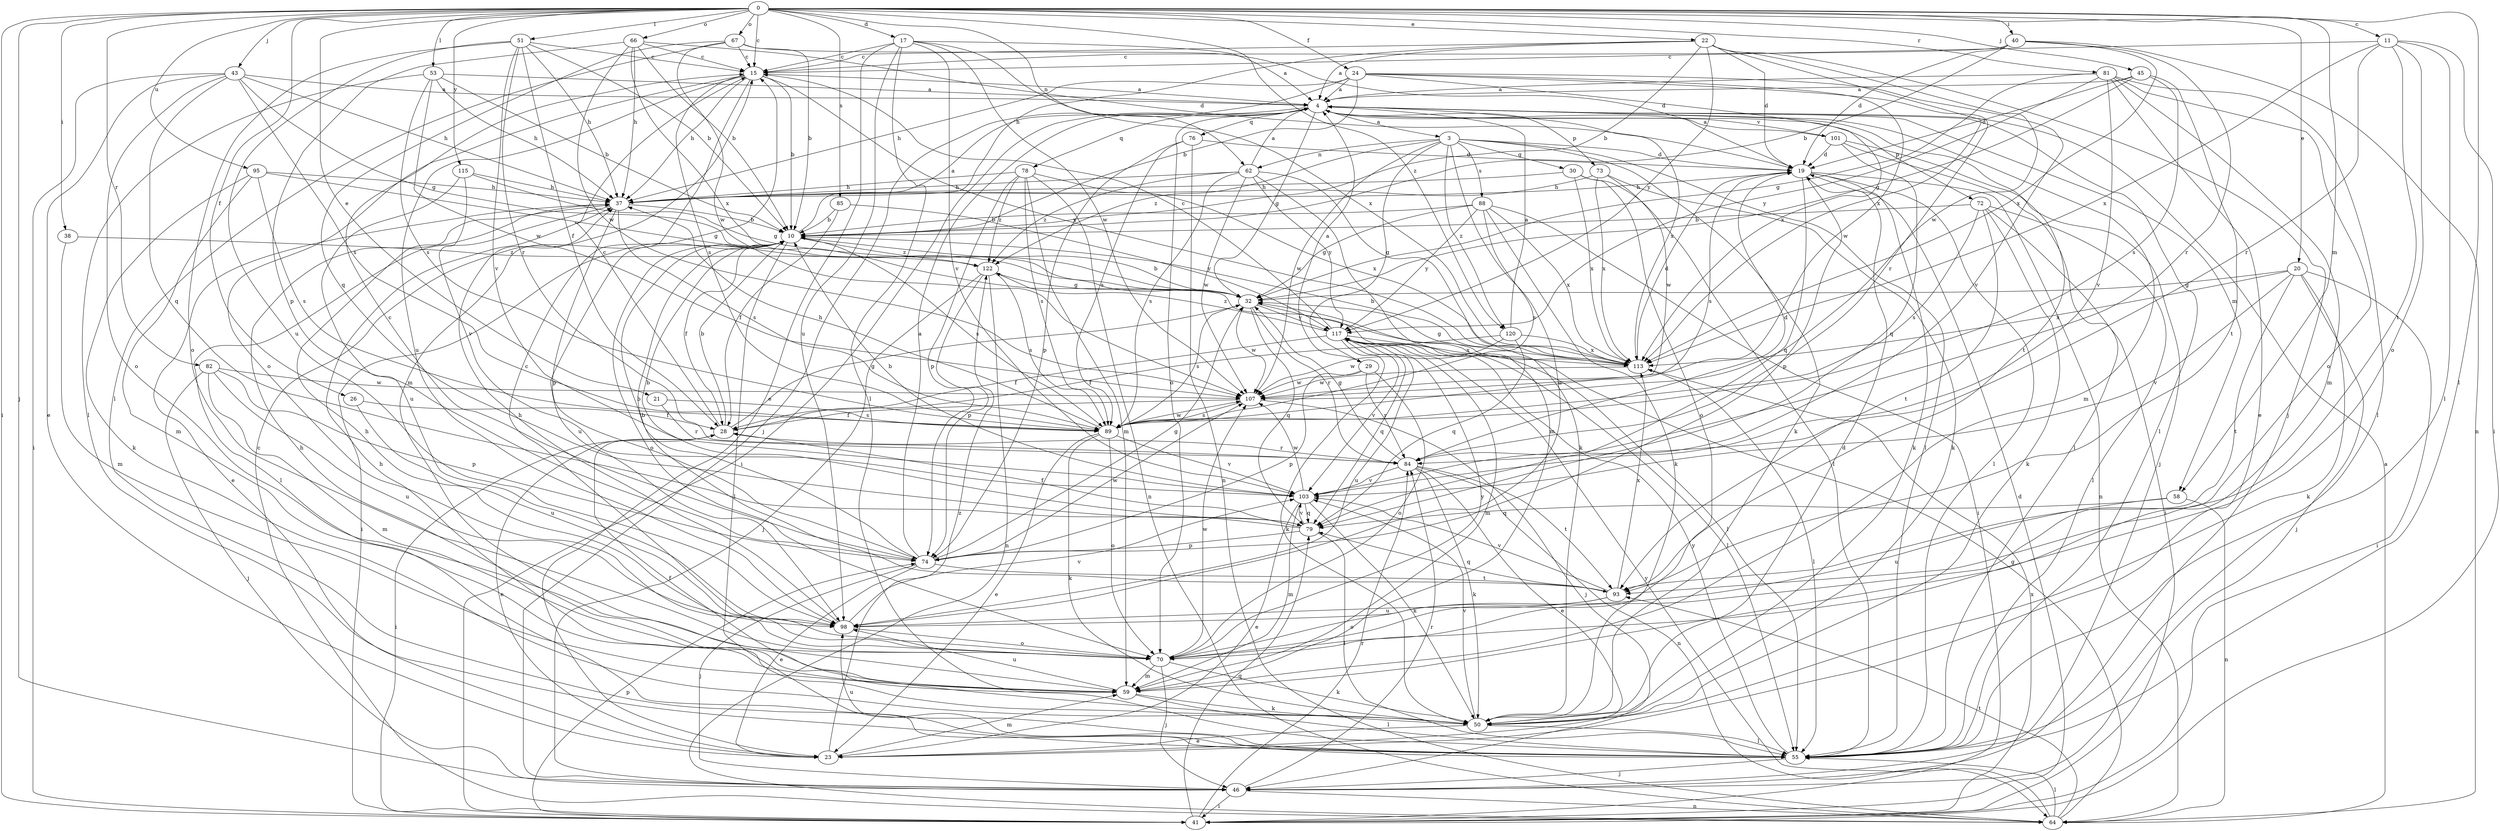 strict digraph  {
0;
3;
4;
10;
11;
15;
17;
19;
20;
21;
22;
23;
24;
26;
28;
29;
30;
32;
37;
38;
40;
41;
43;
45;
46;
50;
51;
53;
55;
58;
59;
62;
64;
66;
67;
70;
72;
73;
74;
76;
78;
79;
81;
82;
84;
85;
88;
89;
93;
95;
98;
101;
103;
107;
113;
115;
117;
120;
122;
0 -> 11  [label=c];
0 -> 15  [label=c];
0 -> 17  [label=d];
0 -> 20  [label=e];
0 -> 21  [label=e];
0 -> 22  [label=e];
0 -> 24  [label=f];
0 -> 26  [label=f];
0 -> 38  [label=i];
0 -> 40  [label=i];
0 -> 41  [label=i];
0 -> 43  [label=j];
0 -> 45  [label=j];
0 -> 46  [label=j];
0 -> 51  [label=l];
0 -> 53  [label=l];
0 -> 55  [label=l];
0 -> 58  [label=m];
0 -> 62  [label=n];
0 -> 66  [label=o];
0 -> 67  [label=o];
0 -> 81  [label=r];
0 -> 82  [label=r];
0 -> 85  [label=s];
0 -> 95  [label=u];
0 -> 115  [label=y];
0 -> 120  [label=z];
3 -> 19  [label=d];
3 -> 29  [label=g];
3 -> 30  [label=g];
3 -> 50  [label=k];
3 -> 55  [label=l];
3 -> 62  [label=n];
3 -> 88  [label=s];
3 -> 98  [label=u];
3 -> 107  [label=w];
3 -> 120  [label=z];
3 -> 122  [label=z];
4 -> 3  [label=a];
4 -> 32  [label=g];
4 -> 41  [label=i];
4 -> 55  [label=l];
4 -> 58  [label=m];
4 -> 59  [label=m];
4 -> 70  [label=o];
4 -> 72  [label=p];
4 -> 73  [label=p];
4 -> 76  [label=q];
4 -> 78  [label=q];
4 -> 93  [label=t];
4 -> 101  [label=v];
4 -> 113  [label=x];
10 -> 4  [label=a];
10 -> 28  [label=f];
10 -> 41  [label=i];
10 -> 55  [label=l];
10 -> 70  [label=o];
10 -> 89  [label=s];
10 -> 98  [label=u];
10 -> 122  [label=z];
11 -> 15  [label=c];
11 -> 41  [label=i];
11 -> 55  [label=l];
11 -> 70  [label=o];
11 -> 84  [label=r];
11 -> 93  [label=t];
11 -> 113  [label=x];
15 -> 4  [label=a];
15 -> 10  [label=b];
15 -> 37  [label=h];
15 -> 59  [label=m];
15 -> 70  [label=o];
15 -> 89  [label=s];
15 -> 98  [label=u];
15 -> 113  [label=x];
17 -> 4  [label=a];
17 -> 15  [label=c];
17 -> 23  [label=e];
17 -> 55  [label=l];
17 -> 98  [label=u];
17 -> 103  [label=v];
17 -> 107  [label=w];
17 -> 113  [label=x];
19 -> 37  [label=h];
19 -> 50  [label=k];
19 -> 55  [label=l];
19 -> 64  [label=n];
19 -> 74  [label=p];
19 -> 79  [label=q];
19 -> 89  [label=s];
20 -> 32  [label=g];
20 -> 41  [label=i];
20 -> 46  [label=j];
20 -> 50  [label=k];
20 -> 93  [label=t];
20 -> 103  [label=v];
20 -> 113  [label=x];
21 -> 84  [label=r];
21 -> 89  [label=s];
22 -> 4  [label=a];
22 -> 10  [label=b];
22 -> 15  [label=c];
22 -> 19  [label=d];
22 -> 37  [label=h];
22 -> 46  [label=j];
22 -> 107  [label=w];
22 -> 113  [label=x];
22 -> 117  [label=y];
23 -> 59  [label=m];
23 -> 122  [label=z];
24 -> 4  [label=a];
24 -> 10  [label=b];
24 -> 37  [label=h];
24 -> 46  [label=j];
24 -> 84  [label=r];
24 -> 103  [label=v];
24 -> 107  [label=w];
24 -> 113  [label=x];
26 -> 28  [label=f];
26 -> 98  [label=u];
28 -> 10  [label=b];
28 -> 15  [label=c];
28 -> 23  [label=e];
28 -> 32  [label=g];
28 -> 41  [label=i];
28 -> 84  [label=r];
29 -> 4  [label=a];
29 -> 70  [label=o];
29 -> 74  [label=p];
29 -> 84  [label=r];
29 -> 107  [label=w];
30 -> 37  [label=h];
30 -> 55  [label=l];
30 -> 70  [label=o];
30 -> 113  [label=x];
32 -> 10  [label=b];
32 -> 55  [label=l];
32 -> 79  [label=q];
32 -> 84  [label=r];
32 -> 89  [label=s];
32 -> 107  [label=w];
32 -> 117  [label=y];
37 -> 10  [label=b];
37 -> 23  [label=e];
37 -> 55  [label=l];
37 -> 74  [label=p];
37 -> 89  [label=s];
38 -> 59  [label=m];
38 -> 122  [label=z];
40 -> 10  [label=b];
40 -> 15  [label=c];
40 -> 19  [label=d];
40 -> 64  [label=n];
40 -> 84  [label=r];
40 -> 113  [label=x];
41 -> 19  [label=d];
41 -> 74  [label=p];
41 -> 79  [label=q];
41 -> 84  [label=r];
41 -> 113  [label=x];
43 -> 4  [label=a];
43 -> 23  [label=e];
43 -> 32  [label=g];
43 -> 37  [label=h];
43 -> 41  [label=i];
43 -> 70  [label=o];
43 -> 79  [label=q];
43 -> 89  [label=s];
45 -> 4  [label=a];
45 -> 19  [label=d];
45 -> 32  [label=g];
45 -> 89  [label=s];
45 -> 93  [label=t];
46 -> 41  [label=i];
46 -> 64  [label=n];
46 -> 84  [label=r];
50 -> 19  [label=d];
50 -> 23  [label=e];
50 -> 28  [label=f];
50 -> 37  [label=h];
50 -> 55  [label=l];
50 -> 103  [label=v];
51 -> 10  [label=b];
51 -> 15  [label=c];
51 -> 28  [label=f];
51 -> 37  [label=h];
51 -> 70  [label=o];
51 -> 84  [label=r];
51 -> 98  [label=u];
51 -> 103  [label=v];
53 -> 4  [label=a];
53 -> 10  [label=b];
53 -> 37  [label=h];
53 -> 55  [label=l];
53 -> 89  [label=s];
53 -> 107  [label=w];
55 -> 46  [label=j];
55 -> 98  [label=u];
55 -> 117  [label=y];
58 -> 64  [label=n];
58 -> 79  [label=q];
58 -> 98  [label=u];
59 -> 37  [label=h];
59 -> 50  [label=k];
59 -> 55  [label=l];
59 -> 98  [label=u];
62 -> 4  [label=a];
62 -> 37  [label=h];
62 -> 50  [label=k];
62 -> 59  [label=m];
62 -> 89  [label=s];
62 -> 107  [label=w];
62 -> 117  [label=y];
62 -> 122  [label=z];
64 -> 4  [label=a];
64 -> 15  [label=c];
64 -> 32  [label=g];
64 -> 55  [label=l];
64 -> 93  [label=t];
64 -> 117  [label=y];
66 -> 10  [label=b];
66 -> 15  [label=c];
66 -> 19  [label=d];
66 -> 37  [label=h];
66 -> 74  [label=p];
66 -> 107  [label=w];
66 -> 113  [label=x];
67 -> 10  [label=b];
67 -> 15  [label=c];
67 -> 19  [label=d];
67 -> 55  [label=l];
67 -> 79  [label=q];
67 -> 107  [label=w];
70 -> 15  [label=c];
70 -> 37  [label=h];
70 -> 46  [label=j];
70 -> 50  [label=k];
70 -> 59  [label=m];
70 -> 107  [label=w];
70 -> 117  [label=y];
72 -> 10  [label=b];
72 -> 41  [label=i];
72 -> 50  [label=k];
72 -> 55  [label=l];
72 -> 89  [label=s];
72 -> 93  [label=t];
73 -> 37  [label=h];
73 -> 50  [label=k];
73 -> 107  [label=w];
73 -> 113  [label=x];
74 -> 4  [label=a];
74 -> 10  [label=b];
74 -> 15  [label=c];
74 -> 23  [label=e];
74 -> 32  [label=g];
74 -> 46  [label=j];
74 -> 93  [label=t];
74 -> 107  [label=w];
76 -> 19  [label=d];
76 -> 64  [label=n];
76 -> 74  [label=p];
76 -> 89  [label=s];
78 -> 37  [label=h];
78 -> 59  [label=m];
78 -> 64  [label=n];
78 -> 74  [label=p];
78 -> 89  [label=s];
78 -> 113  [label=x];
78 -> 122  [label=z];
79 -> 10  [label=b];
79 -> 28  [label=f];
79 -> 55  [label=l];
79 -> 74  [label=p];
79 -> 103  [label=v];
81 -> 4  [label=a];
81 -> 23  [label=e];
81 -> 32  [label=g];
81 -> 55  [label=l];
81 -> 59  [label=m];
81 -> 70  [label=o];
81 -> 103  [label=v];
81 -> 117  [label=y];
82 -> 46  [label=j];
82 -> 59  [label=m];
82 -> 74  [label=p];
82 -> 98  [label=u];
82 -> 107  [label=w];
84 -> 19  [label=d];
84 -> 23  [label=e];
84 -> 32  [label=g];
84 -> 50  [label=k];
84 -> 64  [label=n];
84 -> 93  [label=t];
84 -> 103  [label=v];
85 -> 10  [label=b];
85 -> 28  [label=f];
85 -> 117  [label=y];
88 -> 10  [label=b];
88 -> 32  [label=g];
88 -> 41  [label=i];
88 -> 50  [label=k];
88 -> 89  [label=s];
88 -> 113  [label=x];
88 -> 117  [label=y];
89 -> 23  [label=e];
89 -> 37  [label=h];
89 -> 50  [label=k];
89 -> 70  [label=o];
89 -> 103  [label=v];
89 -> 107  [label=w];
93 -> 10  [label=b];
93 -> 70  [label=o];
93 -> 79  [label=q];
93 -> 98  [label=u];
93 -> 103  [label=v];
93 -> 113  [label=x];
95 -> 32  [label=g];
95 -> 37  [label=h];
95 -> 50  [label=k];
95 -> 59  [label=m];
95 -> 89  [label=s];
98 -> 37  [label=h];
98 -> 70  [label=o];
98 -> 103  [label=v];
101 -> 4  [label=a];
101 -> 19  [label=d];
101 -> 46  [label=j];
101 -> 55  [label=l];
101 -> 79  [label=q];
103 -> 10  [label=b];
103 -> 23  [label=e];
103 -> 50  [label=k];
103 -> 59  [label=m];
103 -> 79  [label=q];
103 -> 107  [label=w];
107 -> 28  [label=f];
107 -> 46  [label=j];
107 -> 89  [label=s];
113 -> 10  [label=b];
113 -> 19  [label=d];
113 -> 32  [label=g];
113 -> 55  [label=l];
113 -> 107  [label=w];
115 -> 32  [label=g];
115 -> 37  [label=h];
115 -> 98  [label=u];
115 -> 103  [label=v];
117 -> 15  [label=c];
117 -> 28  [label=f];
117 -> 50  [label=k];
117 -> 55  [label=l];
117 -> 59  [label=m];
117 -> 79  [label=q];
117 -> 98  [label=u];
117 -> 103  [label=v];
117 -> 113  [label=x];
117 -> 122  [label=z];
120 -> 4  [label=a];
120 -> 28  [label=f];
120 -> 79  [label=q];
120 -> 107  [label=w];
120 -> 113  [label=x];
122 -> 32  [label=g];
122 -> 46  [label=j];
122 -> 64  [label=n];
122 -> 74  [label=p];
122 -> 89  [label=s];
}

